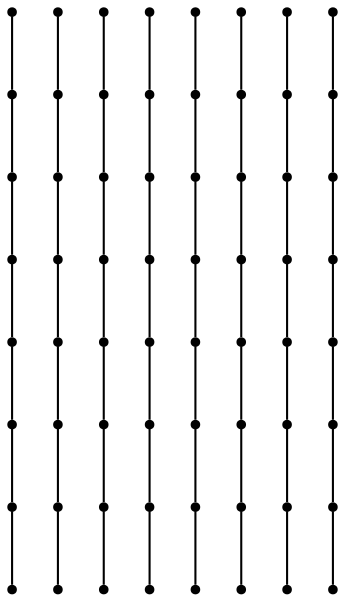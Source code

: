 graph {
  node [shape=point,comment="{\"directed\":false,\"doi\":\"10.4230/LIPIcs.GD.2024.33\",\"figure\":\"2 (2)\"}"]

  v0 [pos="1566.7354705505031,589.6771966575565"]
  v1 [pos="1566.7354705505031,621.4158453540537"]
  v2 [pos="1521.6242960116278,544.5768405919646"]
  v3 [pos="1521.6242960116278,666.5162014196457"]
  v4 [pos="1476.5114679818585,499.4752129153285"]
  v5 [pos="1476.511467981858,711.6177973060056"]
  v6 [pos="1431.4002934429832,454.3744753664233"]
  v7 [pos="1431.4002934429827,756.7185666451869"]
  v8 [pos="1399.6544129950962,756.7185666451869"]
  v9 [pos="1399.6544129950962,454.3744753664233"]
  v10 [pos="1354.5428568813993,711.6177973060056"]
  v11 [pos="1354.5428568813993,499.4752129153285"]
  v12 [pos="1309.4304104264513,666.5162014196457"]
  v13 [pos="1309.430410426451,544.5768405919646"]
  v14 [pos="1264.3188543127542,621.4158453540537"]
  v15 [pos="1264.3188543127542,589.6771966575565"]
  v16 [pos="1431.4002934429827,724.9803630125552"]
  v17 [pos="1444.7655875339715,711.6177973060056"]
  v18 [pos="1476.5114679818585,679.879585725805"]
  v19 [pos="1489.878415563741,666.5162014196457"]
  v20 [pos="1521.624296011628,634.7779977870139"]
  v21 [pos="1534.9895901026164,621.4158453540537"]
  v22 [pos="1386.2886101376787,679.879585725805"]
  v23 [pos="1399.6544129950962,666.5174730306899"]
  v24 [pos="1431.4002934429832,634.779205817506"]
  v25 [pos="1444.7668594500442,621.4158453540537"]
  v26 [pos="1476.5126127063236,589.677641721422"]
  v27 [pos="1489.8784155637413,576.3150442245962"]
  v28 [pos="1341.176290874338,634.7779977870139"]
  v29 [pos="1354.5415849653266,621.4154002901882"]
  v30 [pos="1386.2874654132133,589.6771966575565"]
  v31 [pos="1399.6544129950962,576.3138361941043"]
  v32 [pos="1431.4002934429827,544.5755689809204"]
  v33 [pos="1444.7655875339715,531.2134801285124"]
  v34 [pos="1296.0646075690336,589.6771966575565"]
  v35 [pos="1309.4304104264513,576.3150442245962"]
  v36 [pos="1341.176290874338,544.5768405919646"]
  v37 [pos="1354.5428568813993,531.2134801285124"]
  v38 [pos="1386.2886101376787,499.4752129153285"]
  v39 [pos="1399.6544129950962,486.112678999055"]
  v40 [pos="1534.9895901026164,589.6771966575565"]
  v41 [pos="1521.6242960116278,576.3150442245962"]
  v42 [pos="1489.8784155637413,544.5768405919646"]
  v43 [pos="1476.5114679818585,531.2134801285124"]
  v44 [pos="1444.7655875339715,499.4752129153285"]
  v45 [pos="1431.4002934429827,486.112678999055"]
  v46 [pos="1489.878415563741,634.7779977870139"]
  v47 [pos="1476.5126127063236,621.4154002901882"]
  v48 [pos="1444.7668594500442,589.6771966575566"]
  v49 [pos="1431.4002934429832,576.3138361941043"]
  v50 [pos="1399.6544129950962,544.5755689809204"]
  v51 [pos="1386.2886101376787,531.2134801285124"]
  v52 [pos="1444.7655875339715,679.8795857258049"]
  v53 [pos="1431.4002934429832,666.5174730306899"]
  v54 [pos="1399.6544129950962,634.779205817506"]
  v55 [pos="1386.2874654132133,621.4158453540537"]
  v56 [pos="1354.5415849653266,589.677641721422"]
  v57 [pos="1341.176290874338,576.3150442245962"]
  v58 [pos="1399.6544129950962,724.9803630125552"]
  v59 [pos="1386.2886101376787,711.6177973060056"]
  v60 [pos="1354.5428568813993,679.879585725805"]
  v61 [pos="1341.176290874338,666.5162014196457"]
  v62 [pos="1309.4304104264513,634.7779977870139"]
  v63 [pos="1296.0646075690336,621.4158453540537"]

  v63 -- v62 [id="-4",pos="1296.0646075690336,621.4158453540537 1309.4304104264513,634.7779977870139 1309.4304104264513,634.7779977870139 1309.4304104264513,634.7779977870139"]
  v61 -- v60 [id="-5",pos="1341.176290874338,666.5162014196457 1354.5428568813993,679.879585725805 1354.5428568813993,679.879585725805 1354.5428568813993,679.879585725805"]
  v60 -- v59 [id="-6",pos="1354.5428568813993,679.879585725805 1386.2886101376787,711.6177973060056 1386.2886101376787,711.6177973060056 1386.2886101376787,711.6177973060056"]
  v59 -- v58 [id="-7",pos="1386.2886101376787,711.6177973060056 1399.6544129950962,724.9803630125552 1399.6544129950962,724.9803630125552 1399.6544129950962,724.9803630125552"]
  v58 -- v7 [id="-8",pos="1399.6544129950962,724.9803630125552 1431.4002934429827,756.7185666451869 1431.4002934429827,756.7185666451869 1431.4002934429827,756.7185666451869"]
  v13 -- v57 [id="-11",pos="1309.430410426451,544.5768405919646 1341.176290874338,576.3150442245962 1341.176290874338,576.3150442245962 1341.176290874338,576.3150442245962"]
  v56 -- v55 [id="-12",pos="1354.5415849653266,589.677641721422 1386.2874654132133,621.4158453540537 1386.2874654132133,621.4158453540537 1386.2874654132133,621.4158453540537"]
  v55 -- v54 [id="-13",pos="1386.2874654132133,621.4158453540537 1399.6544129950962,634.779205817506 1399.6544129950962,634.779205817506 1399.6544129950962,634.779205817506"]
  v54 -- v53 [id="-14",pos="1399.6544129950962,634.779205817506 1431.4002934429832,666.5174730306899 1431.4002934429832,666.5174730306899 1431.4002934429832,666.5174730306899"]
  v53 -- v52 [id="-15",pos="1431.4002934429832,666.5174730306899 1444.7655875339715,679.8795857258049 1444.7655875339715,679.8795857258049 1444.7655875339715,679.8795857258049"]
  v52 -- v5 [id="-16",pos="1444.7655875339715,679.8795857258049 1476.511467981858,711.6177973060056 1476.511467981858,711.6177973060056 1476.511467981858,711.6177973060056"]
  v11 -- v51 [id="-18",pos="1354.5428568813993,499.4752129153285 1386.2886101376787,531.2134801285124 1386.2886101376787,531.2134801285124 1386.2886101376787,531.2134801285124"]
  v50 -- v49 [id="-19",pos="1399.6544129950962,544.5755689809204 1431.4002934429832,576.3138361941043 1431.4002934429832,576.3138361941043 1431.4002934429832,576.3138361941043"]
  v49 -- v48 [id="-20",pos="1431.4002934429832,576.3138361941043 1444.7668594500442,589.6771966575566 1444.7668594500442,589.6771966575566 1444.7668594500442,589.6771966575566"]
  v48 -- v47 [id="-21",pos="1444.7668594500442,589.6771966575566 1476.5126127063236,621.4154002901882 1476.5126127063236,621.4154002901882 1476.5126127063236,621.4154002901882"]
  v47 -- v46 [id="-22",pos="1476.5126127063236,621.4154002901882 1489.878415563741,634.7779977870139 1489.878415563741,634.7779977870139 1489.878415563741,634.7779977870139"]
  v46 -- v3 [id="-23",pos="1489.878415563741,634.7779977870139 1521.6242960116278,666.5162014196457 1521.6242960116278,666.5162014196457 1521.6242960116278,666.5162014196457"]
  v9 -- v45 [id="-25",pos="1399.6544129950962,454.3744753664233 1431.4002934429827,486.112678999055 1431.4002934429827,486.112678999055 1431.4002934429827,486.112678999055"]
  v44 -- v43 [id="-26",pos="1444.7655875339715,499.4752129153285 1476.5114679818585,531.2134801285124 1476.5114679818585,531.2134801285124 1476.5114679818585,531.2134801285124"]
  v43 -- v42 [id="-27",pos="1476.5114679818585,531.2134801285124 1489.8784155637413,544.5768405919646 1489.8784155637413,544.5768405919646 1489.8784155637413,544.5768405919646"]
  v42 -- v41 [id="-28",pos="1489.8784155637413,544.5768405919646 1521.6242960116278,576.3150442245962 1521.6242960116278,576.3150442245962 1521.6242960116278,576.3150442245962"]
  v41 -- v40 [id="-29",pos="1521.6242960116278,576.3150442245962 1534.9895901026164,589.6771966575565 1534.9895901026164,589.6771966575565 1534.9895901026164,589.6771966575565"]
  v40 -- v1 [id="-30",pos="1534.9895901026164,589.6771966575565 1566.7354705505031,621.4158453540537 1566.7354705505031,621.4158453540537 1566.7354705505031,621.4158453540537"]
  v6 -- v39 [id="-31",pos="1431.4002934429832,454.3744753664233 1399.6544129950962,486.112678999055 1399.6544129950962,486.112678999055 1399.6544129950962,486.112678999055"]
  v39 -- v38 [id="-32",pos="1399.6544129950962,486.112678999055 1386.2886101376787,499.4752129153285 1386.2886101376787,499.4752129153285 1386.2886101376787,499.4752129153285"]
  v38 -- v37 [id="-33",pos="1386.2886101376787,499.4752129153285 1354.5428568813993,531.2134801285124 1354.5428568813993,531.2134801285124 1354.5428568813993,531.2134801285124"]
  v37 -- v36 [id="-34",pos="1354.5428568813993,531.2134801285124 1341.176290874338,544.5768405919646 1341.176290874338,544.5768405919646 1341.176290874338,544.5768405919646"]
  v36 -- v35 [id="-35",pos="1341.176290874338,544.5768405919646 1309.4304104264513,576.3150442245962 1309.4304104264513,576.3150442245962 1309.4304104264513,576.3150442245962"]
  v35 -- v34 [id="-36",pos="1309.4304104264513,576.3150442245962 1296.0646075690336,589.6771966575565 1296.0646075690336,589.6771966575565 1296.0646075690336,589.6771966575565"]
  v34 -- v14 [id="-37",pos="1296.0646075690336,589.6771966575565 1264.3188543127542,621.4158453540537 1264.3188543127542,621.4158453540537 1264.3188543127542,621.4158453540537"]
  v33 -- v32 [id="-39",pos="1444.7655875339715,531.2134801285124 1431.4002934429827,544.5755689809204 1431.4002934429827,544.5755689809204 1431.4002934429827,544.5755689809204"]
  v32 -- v31 [id="-40",pos="1431.4002934429827,544.5755689809204 1399.6544129950962,576.3138361941043 1399.6544129950962,576.3138361941043 1399.6544129950962,576.3138361941043"]
  v31 -- v30 [id="-41",pos="1399.6544129950962,576.3138361941043 1386.2874654132133,589.6771966575565 1386.2874654132133,589.6771966575565 1386.2874654132133,589.6771966575565"]
  v30 -- v29 [id="-42",pos="1386.2874654132133,589.6771966575565 1354.5415849653266,621.4154002901882 1354.5415849653266,621.4154002901882 1354.5415849653266,621.4154002901882"]
  v29 -- v28 [id="-43",pos="1354.5415849653266,621.4154002901882 1341.176290874338,634.7779977870139 1341.176290874338,634.7779977870139 1341.176290874338,634.7779977870139"]
  v28 -- v12 [id="-44",pos="1341.176290874338,634.7779977870139 1309.4304104264513,666.5162014196457 1309.4304104264513,666.5162014196457 1309.4304104264513,666.5162014196457"]
  v51 -- v50 [id="-45",pos="1386.2886101376787,531.2134801285124 1399.6544129950962,544.5755689809204 1399.6544129950962,544.5755689809204 1399.6544129950962,544.5755689809204"]
  v2 -- v27 [id="-46",pos="1521.6242960116278,544.5768405919646 1489.8784155637413,576.3150442245962 1489.8784155637413,576.3150442245962 1489.8784155637413,576.3150442245962"]
  v27 -- v26 [id="-47",pos="1489.8784155637413,576.3150442245962 1476.5126127063236,589.677641721422 1476.5126127063236,589.677641721422 1476.5126127063236,589.677641721422"]
  v26 -- v25 [id="-48",pos="1476.5126127063236,589.677641721422 1444.7668594500442,621.4158453540537 1444.7668594500442,621.4158453540537 1444.7668594500442,621.4158453540537"]
  v25 -- v24 [id="-49",pos="1444.7668594500442,621.4158453540537 1431.4002934429832,634.779205817506 1431.4002934429832,634.779205817506 1431.4002934429832,634.779205817506"]
  v24 -- v23 [id="-50",pos="1431.4002934429832,634.779205817506 1399.6544129950962,666.5174730306899 1399.6544129950962,666.5174730306899 1399.6544129950962,666.5174730306899"]
  v23 -- v22 [id="-51",pos="1399.6544129950962,666.5174730306899 1386.2886101376787,679.879585725805 1386.2886101376787,679.879585725805 1386.2886101376787,679.879585725805"]
  v22 -- v10 [id="-52",pos="1386.2886101376787,679.879585725805 1354.5428568813993,711.6177973060056 1354.5428568813993,711.6177973060056 1354.5428568813993,711.6177973060056"]
  v4 -- v33 [id="-53",pos="1476.5114679818585,499.4752129153285 1444.7655875339715,531.2134801285124 1444.7655875339715,531.2134801285124 1444.7655875339715,531.2134801285124"]
  v45 -- v44 [id="-54",pos="1431.4002934429827,486.112678999055 1444.7655875339715,499.4752129153285 1444.7655875339715,499.4752129153285 1444.7655875339715,499.4752129153285"]
  v57 -- v56 [id="-55",pos="1341.176290874338,576.3150442245962 1354.5415849653266,589.677641721422 1354.5415849653266,589.677641721422 1354.5415849653266,589.677641721422"]
  v0 -- v21 [id="-56",pos="1566.7354705505031,589.6771966575565 1534.9895901026164,621.4158453540537 1534.9895901026164,621.4158453540537 1534.9895901026164,621.4158453540537"]
  v21 -- v20 [id="-57",pos="1534.9895901026164,621.4158453540537 1521.624296011628,634.7779977870139 1521.624296011628,634.7779977870139 1521.624296011628,634.7779977870139"]
  v20 -- v19 [id="-58",pos="1521.624296011628,634.7779977870139 1489.878415563741,666.5162014196457 1489.878415563741,666.5162014196457 1489.878415563741,666.5162014196457"]
  v19 -- v18 [id="-59",pos="1489.878415563741,666.5162014196457 1476.5114679818585,679.879585725805 1476.5114679818585,679.879585725805 1476.5114679818585,679.879585725805"]
  v18 -- v17 [id="-60",pos="1476.5114679818585,679.879585725805 1444.7655875339715,711.6177973060056 1444.7655875339715,711.6177973060056 1444.7655875339715,711.6177973060056"]
  v17 -- v16 [id="-61",pos="1444.7655875339715,711.6177973060056 1431.4002934429827,724.9803630125552 1431.4002934429827,724.9803630125552 1431.4002934429827,724.9803630125552"]
  v16 -- v8 [id="-62",pos="1431.4002934429827,724.9803630125552 1399.6544129950962,756.7185666451869 1399.6544129950962,756.7185666451869 1399.6544129950962,756.7185666451869"]
  v62 -- v61 [id="-63",pos="1309.4304104264513,634.7779977870139 1341.176290874338,666.5162014196457 1341.176290874338,666.5162014196457 1341.176290874338,666.5162014196457"]
  v15 -- v63 [id="-69",pos="1264.3188543127542,589.6771966575565 1296.0646075690336,621.4158453540537 1296.0646075690336,621.4158453540537 1296.0646075690336,621.4158453540537"]
}